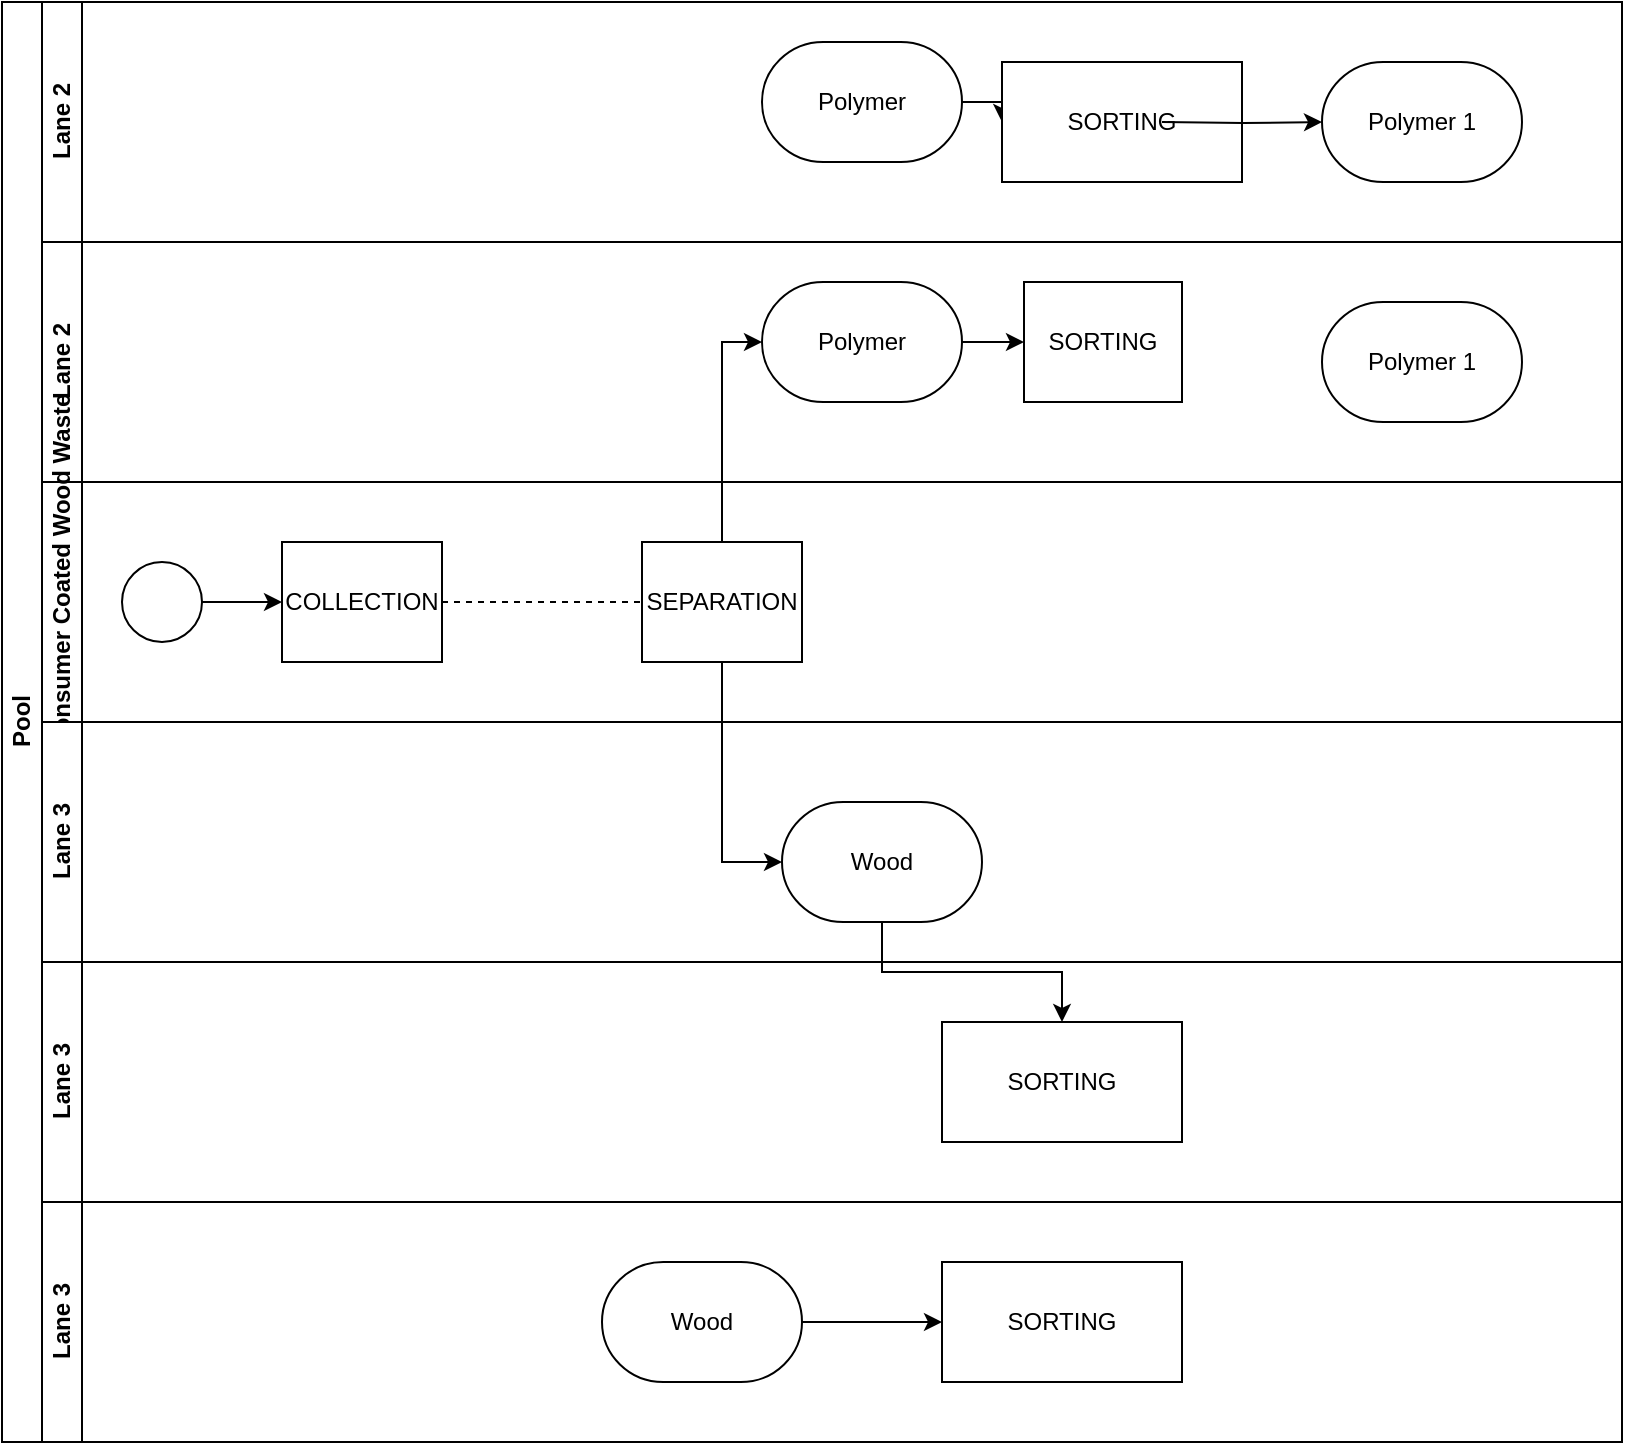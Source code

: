 <mxfile version="22.1.22" type="github">
  <diagram id="kgpKYQtTHZ0yAKxKKP6v" name="Page-1">
    <mxGraphModel dx="841" dy="495" grid="1" gridSize="10" guides="1" tooltips="1" connect="1" arrows="1" fold="1" page="1" pageScale="1" pageWidth="850" pageHeight="1100" math="0" shadow="0">
      <root>
        <mxCell id="0" />
        <mxCell id="1" parent="0" />
        <mxCell id="9SDQsjOLmnMu524UX8oW-17" value="Pool" style="swimlane;html=1;childLayout=stackLayout;resizeParent=1;resizeParentMax=0;horizontal=0;startSize=20;horizontalStack=0;" vertex="1" parent="1">
          <mxGeometry x="20" y="20" width="810" height="720" as="geometry" />
        </mxCell>
        <mxCell id="9SDQsjOLmnMu524UX8oW-29" value="Lane 2" style="swimlane;html=1;startSize=20;horizontal=0;" vertex="1" parent="9SDQsjOLmnMu524UX8oW-17">
          <mxGeometry x="20" width="790" height="120" as="geometry" />
        </mxCell>
        <mxCell id="9SDQsjOLmnMu524UX8oW-40" value="" style="edgeStyle=orthogonalEdgeStyle;rounded=0;orthogonalLoop=1;jettySize=auto;html=1;" edge="1" parent="9SDQsjOLmnMu524UX8oW-29" source="9SDQsjOLmnMu524UX8oW-37" target="9SDQsjOLmnMu524UX8oW-39">
          <mxGeometry relative="1" as="geometry" />
        </mxCell>
        <mxCell id="9SDQsjOLmnMu524UX8oW-37" value="Polymer" style="strokeWidth=1;html=1;shape=mxgraph.flowchart.terminator;whiteSpace=wrap;" vertex="1" parent="9SDQsjOLmnMu524UX8oW-29">
          <mxGeometry x="360" y="20" width="100" height="60" as="geometry" />
        </mxCell>
        <mxCell id="9SDQsjOLmnMu524UX8oW-39" value="SORTING" style="whiteSpace=wrap;html=1;strokeWidth=1;" vertex="1" parent="9SDQsjOLmnMu524UX8oW-29">
          <mxGeometry x="480" y="30" width="120" height="60" as="geometry" />
        </mxCell>
        <mxCell id="9SDQsjOLmnMu524UX8oW-58" value="Polymer 1" style="strokeWidth=1;html=1;shape=mxgraph.flowchart.terminator;whiteSpace=wrap;" vertex="1" parent="9SDQsjOLmnMu524UX8oW-29">
          <mxGeometry x="640" y="30" width="100" height="60" as="geometry" />
        </mxCell>
        <mxCell id="9SDQsjOLmnMu524UX8oW-60" value="Lane 2" style="swimlane;html=1;startSize=20;horizontal=0;" vertex="1" parent="9SDQsjOLmnMu524UX8oW-17">
          <mxGeometry x="20" y="120" width="790" height="120" as="geometry" />
        </mxCell>
        <mxCell id="9SDQsjOLmnMu524UX8oW-61" value="" style="edgeStyle=orthogonalEdgeStyle;rounded=0;orthogonalLoop=1;jettySize=auto;html=1;" edge="1" parent="9SDQsjOLmnMu524UX8oW-60" source="9SDQsjOLmnMu524UX8oW-62" target="9SDQsjOLmnMu524UX8oW-63">
          <mxGeometry relative="1" as="geometry" />
        </mxCell>
        <mxCell id="9SDQsjOLmnMu524UX8oW-62" value="Polymer" style="strokeWidth=1;html=1;shape=mxgraph.flowchart.terminator;whiteSpace=wrap;" vertex="1" parent="9SDQsjOLmnMu524UX8oW-60">
          <mxGeometry x="360" y="20" width="100" height="60" as="geometry" />
        </mxCell>
        <mxCell id="9SDQsjOLmnMu524UX8oW-63" value="SORTING" style="whiteSpace=wrap;html=1;strokeWidth=1;" vertex="1" parent="9SDQsjOLmnMu524UX8oW-60">
          <mxGeometry x="491" y="20" width="79" height="60" as="geometry" />
        </mxCell>
        <mxCell id="9SDQsjOLmnMu524UX8oW-64" value="Polymer 1" style="strokeWidth=1;html=1;shape=mxgraph.flowchart.terminator;whiteSpace=wrap;" vertex="1" parent="9SDQsjOLmnMu524UX8oW-60">
          <mxGeometry x="640" y="30" width="100" height="60" as="geometry" />
        </mxCell>
        <mxCell id="9SDQsjOLmnMu524UX8oW-22" value="Post Consumer Coated Wood Waste" style="swimlane;html=1;startSize=20;horizontal=0;" vertex="1" parent="9SDQsjOLmnMu524UX8oW-17">
          <mxGeometry x="20" y="240" width="790" height="120" as="geometry" />
        </mxCell>
        <mxCell id="9SDQsjOLmnMu524UX8oW-23" value="" style="edgeStyle=orthogonalEdgeStyle;rounded=0;orthogonalLoop=1;jettySize=auto;html=1;" edge="1" parent="9SDQsjOLmnMu524UX8oW-22" source="9SDQsjOLmnMu524UX8oW-24" target="9SDQsjOLmnMu524UX8oW-25">
          <mxGeometry relative="1" as="geometry" />
        </mxCell>
        <mxCell id="9SDQsjOLmnMu524UX8oW-24" value="" style="ellipse;whiteSpace=wrap;html=1;" vertex="1" parent="9SDQsjOLmnMu524UX8oW-22">
          <mxGeometry x="40" y="40" width="40" height="40" as="geometry" />
        </mxCell>
        <mxCell id="9SDQsjOLmnMu524UX8oW-25" value="COLLECTION" style="rounded=0;whiteSpace=wrap;html=1;fontFamily=Helvetica;fontSize=12;fontColor=#000000;align=center;" vertex="1" parent="9SDQsjOLmnMu524UX8oW-22">
          <mxGeometry x="120" y="30" width="80" height="60" as="geometry" />
        </mxCell>
        <mxCell id="9SDQsjOLmnMu524UX8oW-31" value="SEPARATION" style="rounded=0;whiteSpace=wrap;html=1;fontFamily=Helvetica;fontSize=12;fontColor=#000000;align=center;" vertex="1" parent="9SDQsjOLmnMu524UX8oW-22">
          <mxGeometry x="300" y="30" width="80" height="60" as="geometry" />
        </mxCell>
        <mxCell id="9SDQsjOLmnMu524UX8oW-18" value="" style="edgeStyle=orthogonalEdgeStyle;rounded=0;orthogonalLoop=1;jettySize=auto;html=1;dashed=1;endArrow=none;endFill=0;" edge="1" parent="9SDQsjOLmnMu524UX8oW-22" source="9SDQsjOLmnMu524UX8oW-25" target="9SDQsjOLmnMu524UX8oW-31">
          <mxGeometry relative="1" as="geometry" />
        </mxCell>
        <mxCell id="9SDQsjOLmnMu524UX8oW-33" value="Lane 3" style="swimlane;html=1;startSize=20;horizontal=0;" vertex="1" parent="9SDQsjOLmnMu524UX8oW-17">
          <mxGeometry x="20" y="360" width="790" height="120" as="geometry" />
        </mxCell>
        <mxCell id="9SDQsjOLmnMu524UX8oW-45" value="Wood" style="strokeWidth=1;html=1;shape=mxgraph.flowchart.terminator;whiteSpace=wrap;" vertex="1" parent="9SDQsjOLmnMu524UX8oW-33">
          <mxGeometry x="370" y="40" width="100" height="60" as="geometry" />
        </mxCell>
        <mxCell id="9SDQsjOLmnMu524UX8oW-43" value="Lane 3" style="swimlane;html=1;startSize=20;horizontal=0;" vertex="1" parent="9SDQsjOLmnMu524UX8oW-17">
          <mxGeometry x="20" y="480" width="790" height="120" as="geometry" />
        </mxCell>
        <mxCell id="9SDQsjOLmnMu524UX8oW-46" value="SORTING" style="whiteSpace=wrap;html=1;strokeWidth=1;" vertex="1" parent="9SDQsjOLmnMu524UX8oW-43">
          <mxGeometry x="450" y="30" width="120" height="60" as="geometry" />
        </mxCell>
        <mxCell id="9SDQsjOLmnMu524UX8oW-47" value="Lane 3" style="swimlane;html=1;startSize=20;horizontal=0;" vertex="1" parent="9SDQsjOLmnMu524UX8oW-17">
          <mxGeometry x="20" y="600" width="790" height="120" as="geometry" />
        </mxCell>
        <mxCell id="9SDQsjOLmnMu524UX8oW-48" value="" style="edgeStyle=orthogonalEdgeStyle;rounded=0;orthogonalLoop=1;jettySize=auto;html=1;" edge="1" parent="9SDQsjOLmnMu524UX8oW-47" source="9SDQsjOLmnMu524UX8oW-49" target="9SDQsjOLmnMu524UX8oW-50">
          <mxGeometry relative="1" as="geometry" />
        </mxCell>
        <mxCell id="9SDQsjOLmnMu524UX8oW-49" value="Wood" style="strokeWidth=1;html=1;shape=mxgraph.flowchart.terminator;whiteSpace=wrap;" vertex="1" parent="9SDQsjOLmnMu524UX8oW-47">
          <mxGeometry x="280" y="30" width="100" height="60" as="geometry" />
        </mxCell>
        <mxCell id="9SDQsjOLmnMu524UX8oW-50" value="SORTING" style="whiteSpace=wrap;html=1;strokeWidth=1;" vertex="1" parent="9SDQsjOLmnMu524UX8oW-47">
          <mxGeometry x="450" y="30" width="120" height="60" as="geometry" />
        </mxCell>
        <mxCell id="9SDQsjOLmnMu524UX8oW-51" value="" style="edgeStyle=orthogonalEdgeStyle;rounded=0;orthogonalLoop=1;jettySize=auto;html=1;endArrow=classic;endFill=1;entryX=0;entryY=0.5;entryDx=0;entryDy=0;entryPerimeter=0;exitX=0.5;exitY=1;exitDx=0;exitDy=0;" edge="1" parent="9SDQsjOLmnMu524UX8oW-17" source="9SDQsjOLmnMu524UX8oW-31" target="9SDQsjOLmnMu524UX8oW-45">
          <mxGeometry relative="1" as="geometry">
            <mxPoint x="230" y="190" as="sourcePoint" />
            <mxPoint x="310" y="190" as="targetPoint" />
          </mxGeometry>
        </mxCell>
        <mxCell id="9SDQsjOLmnMu524UX8oW-30" value="" style="edgeStyle=orthogonalEdgeStyle;rounded=0;orthogonalLoop=1;jettySize=auto;html=1;endArrow=classic;endFill=1;entryX=0;entryY=0.5;entryDx=0;entryDy=0;entryPerimeter=0;" edge="1" parent="9SDQsjOLmnMu524UX8oW-17" source="9SDQsjOLmnMu524UX8oW-31" target="9SDQsjOLmnMu524UX8oW-62">
          <mxGeometry relative="1" as="geometry">
            <mxPoint x="320" y="60" as="targetPoint" />
          </mxGeometry>
        </mxCell>
        <mxCell id="9SDQsjOLmnMu524UX8oW-44" value="" style="edgeStyle=orthogonalEdgeStyle;rounded=0;orthogonalLoop=1;jettySize=auto;html=1;" edge="1" parent="9SDQsjOLmnMu524UX8oW-17" source="9SDQsjOLmnMu524UX8oW-45" target="9SDQsjOLmnMu524UX8oW-46">
          <mxGeometry relative="1" as="geometry" />
        </mxCell>
        <mxCell id="9SDQsjOLmnMu524UX8oW-59" value="" style="edgeStyle=orthogonalEdgeStyle;rounded=0;orthogonalLoop=1;jettySize=auto;html=1;" edge="1" parent="1" target="9SDQsjOLmnMu524UX8oW-58">
          <mxGeometry relative="1" as="geometry">
            <mxPoint x="600" y="80" as="sourcePoint" />
            <mxPoint x="483" y="90" as="targetPoint" />
          </mxGeometry>
        </mxCell>
      </root>
    </mxGraphModel>
  </diagram>
</mxfile>
